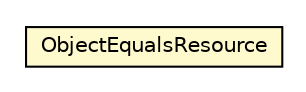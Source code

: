 #!/usr/local/bin/dot
#
# Class diagram 
# Generated by UMLGraph version R5_6-24-gf6e263 (http://www.umlgraph.org/)
#

digraph G {
	edge [fontname="Helvetica",fontsize=10,labelfontname="Helvetica",labelfontsize=10];
	node [fontname="Helvetica",fontsize=10,shape=plaintext];
	nodesep=0.25;
	ranksep=0.5;
	// org.universAAL.middleware.util.GraphIterator.ObjectEqualsResource
	c208950 [label=<<table title="org.universAAL.middleware.util.GraphIterator.ObjectEqualsResource" border="0" cellborder="1" cellspacing="0" cellpadding="2" port="p" bgcolor="lemonChiffon" href="./GraphIterator.ObjectEqualsResource.html">
		<tr><td><table border="0" cellspacing="0" cellpadding="1">
<tr><td align="center" balign="center"> ObjectEqualsResource </td></tr>
		</table></td></tr>
		</table>>, URL="./GraphIterator.ObjectEqualsResource.html", fontname="Helvetica", fontcolor="black", fontsize=10.0];
}

